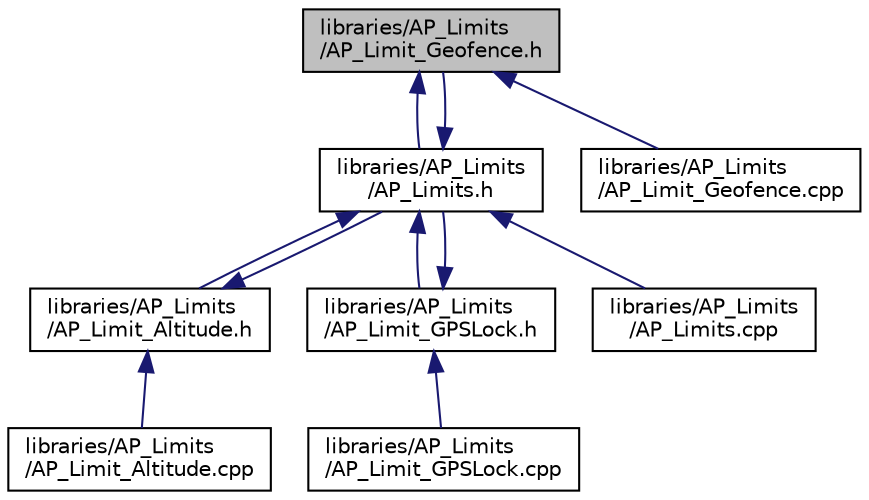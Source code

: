 digraph "libraries/AP_Limits/AP_Limit_Geofence.h"
{
 // INTERACTIVE_SVG=YES
  edge [fontname="Helvetica",fontsize="10",labelfontname="Helvetica",labelfontsize="10"];
  node [fontname="Helvetica",fontsize="10",shape=record];
  Node1 [label="libraries/AP_Limits\l/AP_Limit_Geofence.h",height=0.2,width=0.4,color="black", fillcolor="grey75", style="filled", fontcolor="black"];
  Node1 -> Node2 [dir="back",color="midnightblue",fontsize="10",style="solid",fontname="Helvetica"];
  Node2 [label="libraries/AP_Limits\l/AP_Limits.h",height=0.2,width=0.4,color="black", fillcolor="white", style="filled",URL="$AP__Limits_8h.html"];
  Node2 -> Node3 [dir="back",color="midnightblue",fontsize="10",style="solid",fontname="Helvetica"];
  Node3 [label="libraries/AP_Limits\l/AP_Limit_Altitude.h",height=0.2,width=0.4,color="black", fillcolor="white", style="filled",URL="$AP__Limit__Altitude_8h.html"];
  Node3 -> Node4 [dir="back",color="midnightblue",fontsize="10",style="solid",fontname="Helvetica"];
  Node4 [label="libraries/AP_Limits\l/AP_Limit_Altitude.cpp",height=0.2,width=0.4,color="black", fillcolor="white", style="filled",URL="$AP__Limit__Altitude_8cpp.html"];
  Node3 -> Node2 [dir="back",color="midnightblue",fontsize="10",style="solid",fontname="Helvetica"];
  Node2 -> Node1 [dir="back",color="midnightblue",fontsize="10",style="solid",fontname="Helvetica"];
  Node2 -> Node5 [dir="back",color="midnightblue",fontsize="10",style="solid",fontname="Helvetica"];
  Node5 [label="libraries/AP_Limits\l/AP_Limit_GPSLock.h",height=0.2,width=0.4,color="black", fillcolor="white", style="filled",URL="$AP__Limit__GPSLock_8h.html"];
  Node5 -> Node2 [dir="back",color="midnightblue",fontsize="10",style="solid",fontname="Helvetica"];
  Node5 -> Node6 [dir="back",color="midnightblue",fontsize="10",style="solid",fontname="Helvetica"];
  Node6 [label="libraries/AP_Limits\l/AP_Limit_GPSLock.cpp",height=0.2,width=0.4,color="black", fillcolor="white", style="filled",URL="$AP__Limit__GPSLock_8cpp.html"];
  Node2 -> Node7 [dir="back",color="midnightblue",fontsize="10",style="solid",fontname="Helvetica"];
  Node7 [label="libraries/AP_Limits\l/AP_Limits.cpp",height=0.2,width=0.4,color="black", fillcolor="white", style="filled",URL="$AP__Limits_8cpp.html",tooltip="Imposes limits on location (geofence), altitude and other parameters Each breach will trigger an acti..."];
  Node1 -> Node8 [dir="back",color="midnightblue",fontsize="10",style="solid",fontname="Helvetica"];
  Node8 [label="libraries/AP_Limits\l/AP_Limit_Geofence.cpp",height=0.2,width=0.4,color="black", fillcolor="white", style="filled",URL="$AP__Limit__Geofence_8cpp.html"];
}
